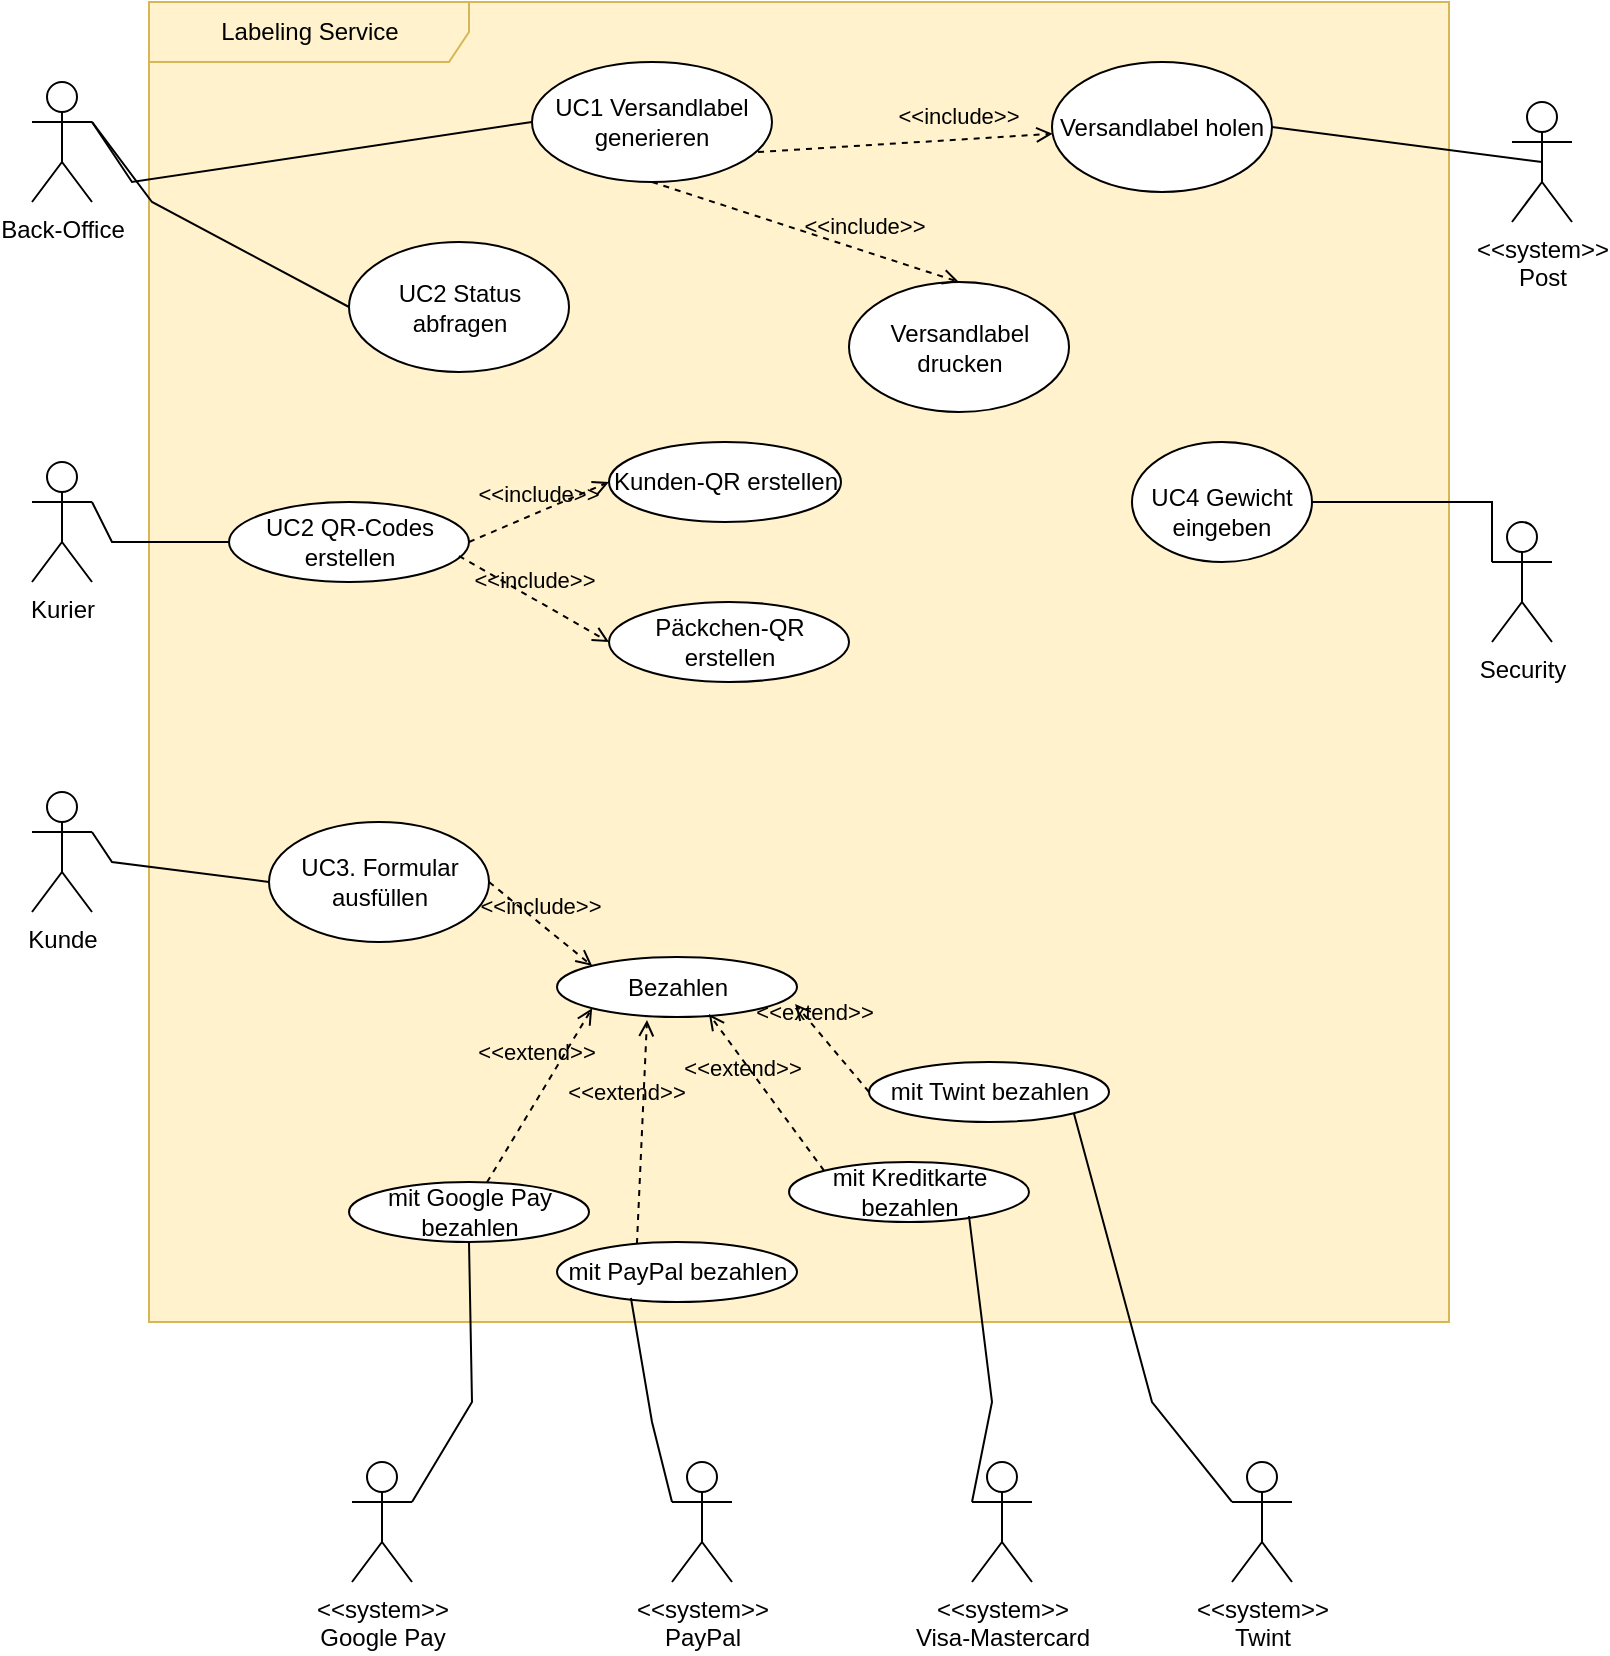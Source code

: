 <mxfile version="22.1.11" type="github">
  <diagram name="Seite-1" id="QL2GSqpA_WiwcAJyHZMA">
    <mxGraphModel dx="1433" dy="643" grid="1" gridSize="10" guides="1" tooltips="1" connect="1" arrows="1" fold="1" page="1" pageScale="1" pageWidth="827" pageHeight="1169" math="0" shadow="0">
      <root>
        <mxCell id="0" />
        <mxCell id="1" parent="0" />
        <mxCell id="UKI22RjMGTlyE8xqwT5Z-11" value="Labeling Service" style="shape=umlFrame;whiteSpace=wrap;html=1;pointerEvents=0;recursiveResize=0;container=1;collapsible=0;width=160;fillStyle=auto;fillColor=#fff2cc;strokeColor=#d6b656;noLabel=0;gradientColor=none;swimlaneFillColor=#FFF2CC;" parent="1" vertex="1">
          <mxGeometry x="88.5" y="10" width="650" height="660" as="geometry" />
        </mxCell>
        <mxCell id="UKI22RjMGTlyE8xqwT5Z-14" value="&lt;br&gt;UC4 Gewicht eingeben" style="ellipse;whiteSpace=wrap;html=1;verticalAlign=top;" parent="UKI22RjMGTlyE8xqwT5Z-11" vertex="1">
          <mxGeometry x="491.5" y="220" width="90" height="60" as="geometry" />
        </mxCell>
        <mxCell id="UKI22RjMGTlyE8xqwT5Z-18" value="Versandlabel holen" style="ellipse;whiteSpace=wrap;html=1;dashed=0;" parent="UKI22RjMGTlyE8xqwT5Z-11" vertex="1">
          <mxGeometry x="451.5" y="30" width="110" height="65" as="geometry" />
        </mxCell>
        <mxCell id="UKI22RjMGTlyE8xqwT5Z-30" value="UC2 QR-Codes erstellen" style="ellipse;whiteSpace=wrap;html=1;" parent="UKI22RjMGTlyE8xqwT5Z-11" vertex="1">
          <mxGeometry x="40" y="250" width="120" height="40" as="geometry" />
        </mxCell>
        <mxCell id="UKI22RjMGTlyE8xqwT5Z-37" value="UC3. Formular ausfüllen" style="ellipse;whiteSpace=wrap;html=1;" parent="UKI22RjMGTlyE8xqwT5Z-11" vertex="1">
          <mxGeometry x="60" y="410" width="110" height="60" as="geometry" />
        </mxCell>
        <mxCell id="UKI22RjMGTlyE8xqwT5Z-39" value="Bezahlen" style="ellipse;whiteSpace=wrap;html=1;" parent="UKI22RjMGTlyE8xqwT5Z-11" vertex="1">
          <mxGeometry x="204" y="477.5" width="120" height="30" as="geometry" />
        </mxCell>
        <mxCell id="UKI22RjMGTlyE8xqwT5Z-41" value="UC1 Versandlabel generieren" style="ellipse;whiteSpace=wrap;html=1;" parent="UKI22RjMGTlyE8xqwT5Z-11" vertex="1">
          <mxGeometry x="191.5" y="30" width="120" height="60" as="geometry" />
        </mxCell>
        <mxCell id="UKI22RjMGTlyE8xqwT5Z-40" value="&amp;lt;&amp;lt;include&amp;gt;&amp;gt;" style="html=1;verticalAlign=bottom;labelBackgroundColor=none;endArrow=open;endFill=0;dashed=1;rounded=0;entryX=0;entryY=0;entryDx=0;entryDy=0;exitX=1;exitY=0.5;exitDx=0;exitDy=0;" parent="UKI22RjMGTlyE8xqwT5Z-11" source="UKI22RjMGTlyE8xqwT5Z-37" target="UKI22RjMGTlyE8xqwT5Z-39" edge="1">
          <mxGeometry width="160" relative="1" as="geometry">
            <mxPoint x="170" y="330" as="sourcePoint" />
            <mxPoint x="440" y="385" as="targetPoint" />
          </mxGeometry>
        </mxCell>
        <mxCell id="UKI22RjMGTlyE8xqwT5Z-69" value="&amp;lt;&amp;lt;include&amp;gt;&amp;gt;" style="html=1;verticalAlign=bottom;labelBackgroundColor=none;endArrow=open;endFill=0;dashed=1;rounded=0;exitX=0.942;exitY=0.75;exitDx=0;exitDy=0;exitPerimeter=0;" parent="UKI22RjMGTlyE8xqwT5Z-11" source="UKI22RjMGTlyE8xqwT5Z-41" target="UKI22RjMGTlyE8xqwT5Z-18" edge="1">
          <mxGeometry x="0.363" y="3" width="160" relative="1" as="geometry">
            <mxPoint x="218" y="399" as="sourcePoint" />
            <mxPoint x="410" y="170" as="targetPoint" />
            <mxPoint as="offset" />
          </mxGeometry>
        </mxCell>
        <mxCell id="UKI22RjMGTlyE8xqwT5Z-81" value="Kunden-QR erstellen" style="ellipse;whiteSpace=wrap;html=1;" parent="UKI22RjMGTlyE8xqwT5Z-11" vertex="1">
          <mxGeometry x="230" y="220" width="116" height="40" as="geometry" />
        </mxCell>
        <mxCell id="UKI22RjMGTlyE8xqwT5Z-80" value="Päckchen-QR erstellen" style="ellipse;whiteSpace=wrap;html=1;" parent="UKI22RjMGTlyE8xqwT5Z-11" vertex="1">
          <mxGeometry x="230" y="300" width="120" height="40" as="geometry" />
        </mxCell>
        <mxCell id="UKI22RjMGTlyE8xqwT5Z-82" value="&amp;lt;&amp;lt;include&amp;gt;&amp;gt;" style="html=1;verticalAlign=bottom;labelBackgroundColor=none;endArrow=open;endFill=0;dashed=1;rounded=0;entryX=0;entryY=0.5;entryDx=0;entryDy=0;exitX=0.958;exitY=0.675;exitDx=0;exitDy=0;exitPerimeter=0;" parent="UKI22RjMGTlyE8xqwT5Z-11" source="UKI22RjMGTlyE8xqwT5Z-30" target="UKI22RjMGTlyE8xqwT5Z-80" edge="1">
          <mxGeometry width="160" relative="1" as="geometry">
            <mxPoint x="193" y="640" as="sourcePoint" />
            <mxPoint x="324" y="625" as="targetPoint" />
          </mxGeometry>
        </mxCell>
        <mxCell id="UKI22RjMGTlyE8xqwT5Z-83" value="&amp;lt;&amp;lt;include&amp;gt;&amp;gt;" style="html=1;verticalAlign=bottom;labelBackgroundColor=none;endArrow=open;endFill=0;dashed=1;rounded=0;entryX=0;entryY=0.5;entryDx=0;entryDy=0;exitX=1;exitY=0.5;exitDx=0;exitDy=0;" parent="UKI22RjMGTlyE8xqwT5Z-11" source="UKI22RjMGTlyE8xqwT5Z-30" target="UKI22RjMGTlyE8xqwT5Z-81" edge="1">
          <mxGeometry width="160" relative="1" as="geometry">
            <mxPoint x="195" y="547" as="sourcePoint" />
            <mxPoint x="231" y="559" as="targetPoint" />
          </mxGeometry>
        </mxCell>
        <mxCell id="UKI22RjMGTlyE8xqwT5Z-88" value="mit Twint bezahlen" style="ellipse;whiteSpace=wrap;html=1;" parent="UKI22RjMGTlyE8xqwT5Z-11" vertex="1">
          <mxGeometry x="360" y="530" width="120" height="30" as="geometry" />
        </mxCell>
        <mxCell id="UKI22RjMGTlyE8xqwT5Z-89" value="mit Kreditkarte bezahlen" style="ellipse;whiteSpace=wrap;html=1;" parent="UKI22RjMGTlyE8xqwT5Z-11" vertex="1">
          <mxGeometry x="320" y="580" width="120" height="30" as="geometry" />
        </mxCell>
        <mxCell id="UKI22RjMGTlyE8xqwT5Z-91" value="mit Google Pay bezahlen" style="ellipse;whiteSpace=wrap;html=1;" parent="UKI22RjMGTlyE8xqwT5Z-11" vertex="1">
          <mxGeometry x="100" y="590" width="120" height="30" as="geometry" />
        </mxCell>
        <mxCell id="UKI22RjMGTlyE8xqwT5Z-90" value="mit PayPal bezahlen" style="ellipse;whiteSpace=wrap;html=1;" parent="UKI22RjMGTlyE8xqwT5Z-11" vertex="1">
          <mxGeometry x="204" y="620" width="120" height="30" as="geometry" />
        </mxCell>
        <mxCell id="UKI22RjMGTlyE8xqwT5Z-95" value="&amp;lt;&amp;lt;extend&amp;gt;&amp;gt;" style="html=1;verticalAlign=bottom;labelBackgroundColor=none;endArrow=open;endFill=0;dashed=1;rounded=0;entryX=0;entryY=1;entryDx=0;entryDy=0;" parent="UKI22RjMGTlyE8xqwT5Z-11" source="UKI22RjMGTlyE8xqwT5Z-91" target="UKI22RjMGTlyE8xqwT5Z-39" edge="1">
          <mxGeometry x="0.198" y="8" width="160" relative="1" as="geometry">
            <mxPoint x="340" y="124" as="sourcePoint" />
            <mxPoint x="200" y="127" as="targetPoint" />
            <mxPoint as="offset" />
          </mxGeometry>
        </mxCell>
        <mxCell id="UKI22RjMGTlyE8xqwT5Z-94" value="&amp;lt;&amp;lt;extend&amp;gt;&amp;gt;" style="html=1;verticalAlign=bottom;labelBackgroundColor=none;endArrow=open;endFill=0;dashed=1;rounded=0;exitX=0.333;exitY=0.033;exitDx=0;exitDy=0;entryX=0.375;entryY=1.05;entryDx=0;entryDy=0;entryPerimeter=0;exitPerimeter=0;" parent="UKI22RjMGTlyE8xqwT5Z-11" source="UKI22RjMGTlyE8xqwT5Z-90" target="UKI22RjMGTlyE8xqwT5Z-39" edge="1">
          <mxGeometry x="0.198" y="8" width="160" relative="1" as="geometry">
            <mxPoint x="330" y="114" as="sourcePoint" />
            <mxPoint x="190" y="117" as="targetPoint" />
            <mxPoint as="offset" />
          </mxGeometry>
        </mxCell>
        <mxCell id="UKI22RjMGTlyE8xqwT5Z-93" value="&amp;lt;&amp;lt;extend&amp;gt;&amp;gt;" style="html=1;verticalAlign=bottom;labelBackgroundColor=none;endArrow=open;endFill=0;dashed=1;rounded=0;exitX=0;exitY=0;exitDx=0;exitDy=0;entryX=0.633;entryY=0.95;entryDx=0;entryDy=0;entryPerimeter=0;" parent="UKI22RjMGTlyE8xqwT5Z-11" source="UKI22RjMGTlyE8xqwT5Z-89" target="UKI22RjMGTlyE8xqwT5Z-39" edge="1">
          <mxGeometry x="0.198" y="8" width="160" relative="1" as="geometry">
            <mxPoint x="320" y="104" as="sourcePoint" />
            <mxPoint x="180" y="107" as="targetPoint" />
            <mxPoint as="offset" />
          </mxGeometry>
        </mxCell>
        <mxCell id="UKI22RjMGTlyE8xqwT5Z-92" value="&amp;lt;&amp;lt;extend&amp;gt;&amp;gt;" style="html=1;verticalAlign=bottom;labelBackgroundColor=none;endArrow=open;endFill=0;dashed=1;rounded=0;exitX=0;exitY=0.5;exitDx=0;exitDy=0;entryX=0.992;entryY=0.783;entryDx=0;entryDy=0;entryPerimeter=0;" parent="UKI22RjMGTlyE8xqwT5Z-11" source="UKI22RjMGTlyE8xqwT5Z-88" target="UKI22RjMGTlyE8xqwT5Z-39" edge="1">
          <mxGeometry x="0.429" y="1" width="160" relative="1" as="geometry">
            <mxPoint x="310" y="94" as="sourcePoint" />
            <mxPoint x="170" y="97" as="targetPoint" />
            <mxPoint as="offset" />
          </mxGeometry>
        </mxCell>
        <mxCell id="Nr56lH37hGzr9RZZTcbW-8" value="Versandlabel drucken" style="ellipse;whiteSpace=wrap;html=1;dashed=0;" vertex="1" parent="UKI22RjMGTlyE8xqwT5Z-11">
          <mxGeometry x="350" y="140" width="110" height="65" as="geometry" />
        </mxCell>
        <mxCell id="Nr56lH37hGzr9RZZTcbW-9" value="&amp;lt;&amp;lt;include&amp;gt;&amp;gt;" style="html=1;verticalAlign=bottom;labelBackgroundColor=none;endArrow=open;endFill=0;dashed=1;rounded=0;exitX=0.5;exitY=1;exitDx=0;exitDy=0;entryX=0.5;entryY=0;entryDx=0;entryDy=0;" edge="1" parent="UKI22RjMGTlyE8xqwT5Z-11" source="UKI22RjMGTlyE8xqwT5Z-41" target="Nr56lH37hGzr9RZZTcbW-8">
          <mxGeometry x="0.363" y="3" width="160" relative="1" as="geometry">
            <mxPoint x="315" y="85" as="sourcePoint" />
            <mxPoint x="462" y="76" as="targetPoint" />
            <mxPoint as="offset" />
          </mxGeometry>
        </mxCell>
        <mxCell id="Nr56lH37hGzr9RZZTcbW-11" value="UC2 Status abfragen" style="ellipse;whiteSpace=wrap;html=1;dashed=0;" vertex="1" parent="UKI22RjMGTlyE8xqwT5Z-11">
          <mxGeometry x="100" y="120" width="110" height="65" as="geometry" />
        </mxCell>
        <mxCell id="UKI22RjMGTlyE8xqwT5Z-2" value="Back-Office" style="shape=umlActor;verticalLabelPosition=bottom;verticalAlign=top;html=1;" parent="1" vertex="1">
          <mxGeometry x="30" y="50" width="30" height="60" as="geometry" />
        </mxCell>
        <mxCell id="UKI22RjMGTlyE8xqwT5Z-3" value="Security" style="shape=umlActor;verticalLabelPosition=bottom;verticalAlign=top;html=1;" parent="1" vertex="1">
          <mxGeometry x="760" y="270" width="30" height="60" as="geometry" />
        </mxCell>
        <mxCell id="UKI22RjMGTlyE8xqwT5Z-4" value="Kunde" style="shape=umlActor;verticalLabelPosition=bottom;verticalAlign=top;html=1;" parent="1" vertex="1">
          <mxGeometry x="30" y="405" width="30" height="60" as="geometry" />
        </mxCell>
        <mxCell id="UKI22RjMGTlyE8xqwT5Z-5" value="Kurier" style="shape=umlActor;verticalLabelPosition=bottom;verticalAlign=top;html=1;" parent="1" vertex="1">
          <mxGeometry x="30" y="240" width="30" height="60" as="geometry" />
        </mxCell>
        <mxCell id="UKI22RjMGTlyE8xqwT5Z-25" value="" style="endArrow=none;html=1;rounded=0;entryX=0;entryY=0.333;entryDx=0;entryDy=0;entryPerimeter=0;exitX=1;exitY=0.5;exitDx=0;exitDy=0;" parent="1" source="UKI22RjMGTlyE8xqwT5Z-14" target="UKI22RjMGTlyE8xqwT5Z-3" edge="1">
          <mxGeometry width="50" height="50" relative="1" as="geometry">
            <mxPoint x="670" y="440" as="sourcePoint" />
            <mxPoint x="630" y="490" as="targetPoint" />
            <Array as="points">
              <mxPoint x="760" y="260" />
            </Array>
          </mxGeometry>
        </mxCell>
        <mxCell id="UKI22RjMGTlyE8xqwT5Z-27" value="&lt;div&gt;&amp;lt;&amp;lt;system&amp;gt;&amp;gt;&lt;/div&gt;&lt;div&gt;Post&lt;br&gt;&lt;/div&gt;" style="shape=umlActor;verticalLabelPosition=bottom;verticalAlign=top;html=1;" parent="1" vertex="1">
          <mxGeometry x="770.0" y="60" width="30" height="60" as="geometry" />
        </mxCell>
        <mxCell id="UKI22RjMGTlyE8xqwT5Z-38" value="" style="endArrow=none;html=1;rounded=0;entryX=0;entryY=0.5;entryDx=0;entryDy=0;exitX=1;exitY=0.333;exitDx=0;exitDy=0;exitPerimeter=0;" parent="1" source="UKI22RjMGTlyE8xqwT5Z-4" target="UKI22RjMGTlyE8xqwT5Z-37" edge="1">
          <mxGeometry width="50" height="50" relative="1" as="geometry">
            <mxPoint x="60" y="500" as="sourcePoint" />
            <mxPoint x="130" y="500" as="targetPoint" />
            <Array as="points">
              <mxPoint x="70" y="440" />
            </Array>
          </mxGeometry>
        </mxCell>
        <mxCell id="UKI22RjMGTlyE8xqwT5Z-42" value="" style="endArrow=none;html=1;rounded=0;entryX=0;entryY=0.5;entryDx=0;entryDy=0;exitX=1;exitY=0.333;exitDx=0;exitDy=0;exitPerimeter=0;" parent="1" source="UKI22RjMGTlyE8xqwT5Z-2" target="UKI22RjMGTlyE8xqwT5Z-41" edge="1">
          <mxGeometry width="50" height="50" relative="1" as="geometry">
            <mxPoint x="70" y="380" as="sourcePoint" />
            <mxPoint x="130" y="390" as="targetPoint" />
            <Array as="points">
              <mxPoint x="80" y="100" />
            </Array>
          </mxGeometry>
        </mxCell>
        <mxCell id="UKI22RjMGTlyE8xqwT5Z-77" value="" style="endArrow=none;html=1;rounded=0;exitX=1;exitY=0.333;exitDx=0;exitDy=0;exitPerimeter=0;entryX=0;entryY=0.5;entryDx=0;entryDy=0;" parent="1" source="UKI22RjMGTlyE8xqwT5Z-5" target="UKI22RjMGTlyE8xqwT5Z-30" edge="1">
          <mxGeometry width="50" height="50" relative="1" as="geometry">
            <mxPoint x="70" y="260" as="sourcePoint" />
            <mxPoint x="377.5" y="550" as="targetPoint" />
            <Array as="points">
              <mxPoint x="70" y="280" />
            </Array>
          </mxGeometry>
        </mxCell>
        <mxCell id="UKI22RjMGTlyE8xqwT5Z-96" value="&lt;div&gt;&amp;lt;&amp;lt;system&amp;gt;&amp;gt;&lt;/div&gt;&lt;div&gt;Google Pay&lt;br&gt;&lt;/div&gt;" style="shape=umlActor;verticalLabelPosition=bottom;verticalAlign=top;html=1;" parent="1" vertex="1">
          <mxGeometry x="190.0" y="740" width="30" height="60" as="geometry" />
        </mxCell>
        <mxCell id="UKI22RjMGTlyE8xqwT5Z-97" value="&lt;div&gt;&amp;lt;&amp;lt;system&amp;gt;&amp;gt;&lt;/div&gt;&lt;div&gt;PayPal&lt;br&gt;&lt;/div&gt;" style="shape=umlActor;verticalLabelPosition=bottom;verticalAlign=top;html=1;" parent="1" vertex="1">
          <mxGeometry x="350.0" y="740" width="30" height="60" as="geometry" />
        </mxCell>
        <mxCell id="UKI22RjMGTlyE8xqwT5Z-98" value="&lt;div&gt;&amp;lt;&amp;lt;system&amp;gt;&amp;gt;&lt;/div&gt;&lt;div&gt;Visa-Mastercard&lt;br&gt;&lt;/div&gt;" style="shape=umlActor;verticalLabelPosition=bottom;verticalAlign=top;html=1;" parent="1" vertex="1">
          <mxGeometry x="500.0" y="740" width="30" height="60" as="geometry" />
        </mxCell>
        <mxCell id="UKI22RjMGTlyE8xqwT5Z-99" value="&lt;div&gt;&amp;lt;&amp;lt;system&amp;gt;&amp;gt;&lt;/div&gt;&lt;div&gt;Twint&lt;br&gt;&lt;/div&gt;" style="shape=umlActor;verticalLabelPosition=bottom;verticalAlign=top;html=1;" parent="1" vertex="1">
          <mxGeometry x="630.0" y="740" width="30" height="60" as="geometry" />
        </mxCell>
        <mxCell id="UKI22RjMGTlyE8xqwT5Z-103" value="" style="endArrow=none;html=1;rounded=0;exitX=1;exitY=0.333;exitDx=0;exitDy=0;exitPerimeter=0;entryX=0.5;entryY=1;entryDx=0;entryDy=0;" parent="1" source="UKI22RjMGTlyE8xqwT5Z-96" target="UKI22RjMGTlyE8xqwT5Z-91" edge="1">
          <mxGeometry width="50" height="50" relative="1" as="geometry">
            <mxPoint x="580" y="510" as="sourcePoint" />
            <mxPoint x="630" y="460" as="targetPoint" />
            <Array as="points">
              <mxPoint x="250" y="710" />
            </Array>
          </mxGeometry>
        </mxCell>
        <mxCell id="UKI22RjMGTlyE8xqwT5Z-104" value="" style="endArrow=none;html=1;rounded=0;exitX=0;exitY=0.333;exitDx=0;exitDy=0;exitPerimeter=0;entryX=0.308;entryY=0.933;entryDx=0;entryDy=0;entryPerimeter=0;" parent="1" source="UKI22RjMGTlyE8xqwT5Z-97" target="UKI22RjMGTlyE8xqwT5Z-90" edge="1">
          <mxGeometry width="50" height="50" relative="1" as="geometry">
            <mxPoint x="250" y="740" as="sourcePoint" />
            <mxPoint x="260" y="650" as="targetPoint" />
            <Array as="points">
              <mxPoint x="340" y="720" />
            </Array>
          </mxGeometry>
        </mxCell>
        <mxCell id="UKI22RjMGTlyE8xqwT5Z-105" value="" style="endArrow=none;html=1;rounded=0;exitX=0;exitY=0.333;exitDx=0;exitDy=0;exitPerimeter=0;entryX=0.75;entryY=0.9;entryDx=0;entryDy=0;entryPerimeter=0;" parent="1" source="UKI22RjMGTlyE8xqwT5Z-98" target="UKI22RjMGTlyE8xqwT5Z-89" edge="1">
          <mxGeometry width="50" height="50" relative="1" as="geometry">
            <mxPoint x="250" y="740" as="sourcePoint" />
            <mxPoint x="260" y="650" as="targetPoint" />
            <Array as="points">
              <mxPoint x="510" y="710" />
            </Array>
          </mxGeometry>
        </mxCell>
        <mxCell id="UKI22RjMGTlyE8xqwT5Z-108" value="" style="endArrow=none;html=1;rounded=0;entryX=1;entryY=1;entryDx=0;entryDy=0;exitX=0;exitY=0.333;exitDx=0;exitDy=0;exitPerimeter=0;" parent="1" source="UKI22RjMGTlyE8xqwT5Z-99" target="UKI22RjMGTlyE8xqwT5Z-88" edge="1">
          <mxGeometry width="50" height="50" relative="1" as="geometry">
            <mxPoint x="530" y="740" as="sourcePoint" />
            <mxPoint x="510" y="637" as="targetPoint" />
            <Array as="points">
              <mxPoint x="590" y="710" />
            </Array>
          </mxGeometry>
        </mxCell>
        <mxCell id="Nr56lH37hGzr9RZZTcbW-6" value="" style="endArrow=none;html=1;rounded=0;entryX=1;entryY=0.5;entryDx=0;entryDy=0;exitX=0.5;exitY=0.5;exitDx=0;exitDy=0;exitPerimeter=0;" edge="1" parent="1" source="UKI22RjMGTlyE8xqwT5Z-27" target="UKI22RjMGTlyE8xqwT5Z-18">
          <mxGeometry width="50" height="50" relative="1" as="geometry">
            <mxPoint x="450" y="300" as="sourcePoint" />
            <mxPoint x="500" y="250" as="targetPoint" />
          </mxGeometry>
        </mxCell>
        <mxCell id="Nr56lH37hGzr9RZZTcbW-13" value="" style="endArrow=none;html=1;rounded=0;entryX=0;entryY=0.5;entryDx=0;entryDy=0;exitX=1;exitY=0.333;exitDx=0;exitDy=0;exitPerimeter=0;" edge="1" parent="1" source="UKI22RjMGTlyE8xqwT5Z-2" target="Nr56lH37hGzr9RZZTcbW-11">
          <mxGeometry width="50" height="50" relative="1" as="geometry">
            <mxPoint x="70" y="90" as="sourcePoint" />
            <mxPoint x="290" y="80" as="targetPoint" />
            <Array as="points">
              <mxPoint x="90" y="110" />
            </Array>
          </mxGeometry>
        </mxCell>
      </root>
    </mxGraphModel>
  </diagram>
</mxfile>
